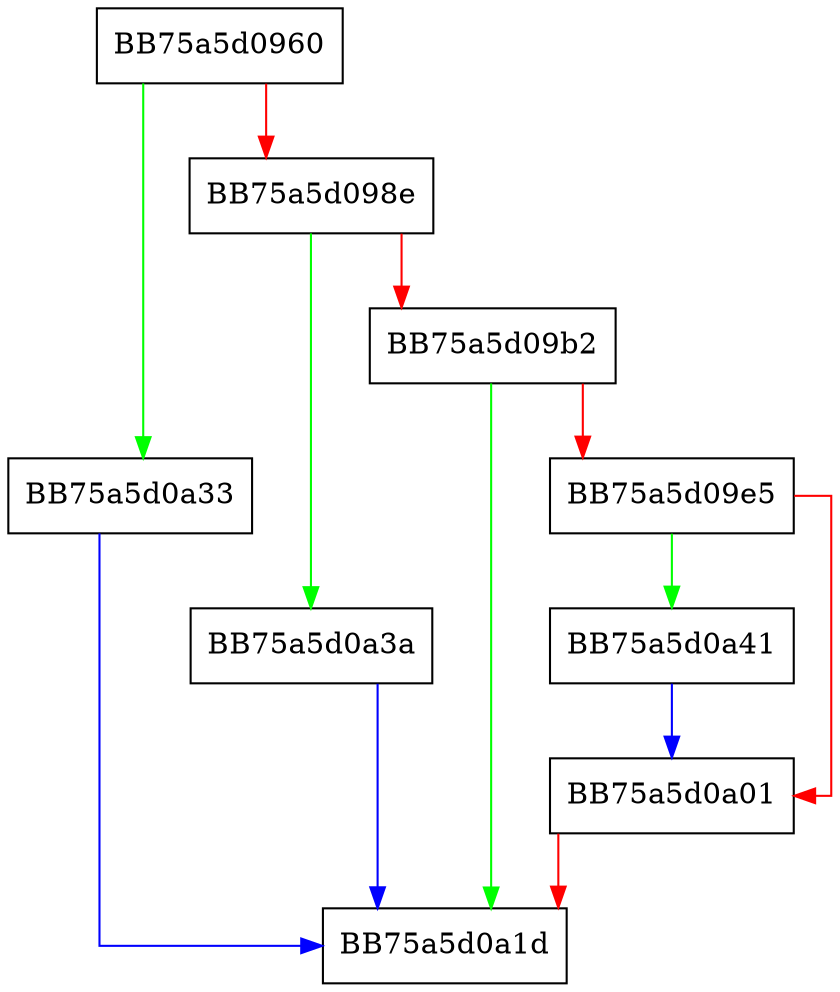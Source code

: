 digraph Read {
  node [shape="box"];
  graph [splines=ortho];
  BB75a5d0960 -> BB75a5d0a33 [color="green"];
  BB75a5d0960 -> BB75a5d098e [color="red"];
  BB75a5d098e -> BB75a5d0a3a [color="green"];
  BB75a5d098e -> BB75a5d09b2 [color="red"];
  BB75a5d09b2 -> BB75a5d0a1d [color="green"];
  BB75a5d09b2 -> BB75a5d09e5 [color="red"];
  BB75a5d09e5 -> BB75a5d0a41 [color="green"];
  BB75a5d09e5 -> BB75a5d0a01 [color="red"];
  BB75a5d0a01 -> BB75a5d0a1d [color="red"];
  BB75a5d0a33 -> BB75a5d0a1d [color="blue"];
  BB75a5d0a3a -> BB75a5d0a1d [color="blue"];
  BB75a5d0a41 -> BB75a5d0a01 [color="blue"];
}